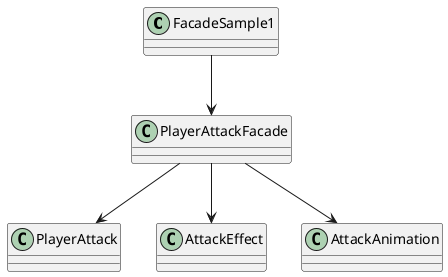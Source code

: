 @startuml
FacadeSample1 --> PlayerAttackFacade
PlayerAttackFacade --> PlayerAttack
PlayerAttackFacade --> AttackEffect
PlayerAttackFacade --> AttackAnimation

class FacadeSample1
class PlayerAttackFacade
class PlayerAttack
class AttackEffect
class AttackAnimation
@enduml